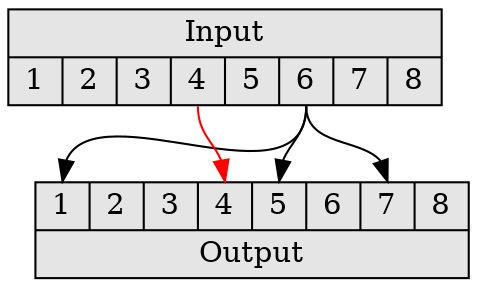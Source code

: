 digraph psNormal { 
  
  graph [overlap = true, fontsize = 10, 
      tooltip=" ",
      fontname = Helvetica]
 
node [shape=record, style=filled, fillcolor=grey90] 
input [label="{Input|{<1>1|<2>2|<3>3|<4>4|<5>5|<6>6|<7>7|<8>8}}"]
output [label="{{<1>1|<2>2|<3>3|<4>4|<5>5|<6>6|<7>7|<8>8}|Output}"]

input:6 -> output:1
input:6 -> output:5
input:6 -> output:7

input:4 -> output:4 [color=red]
} 